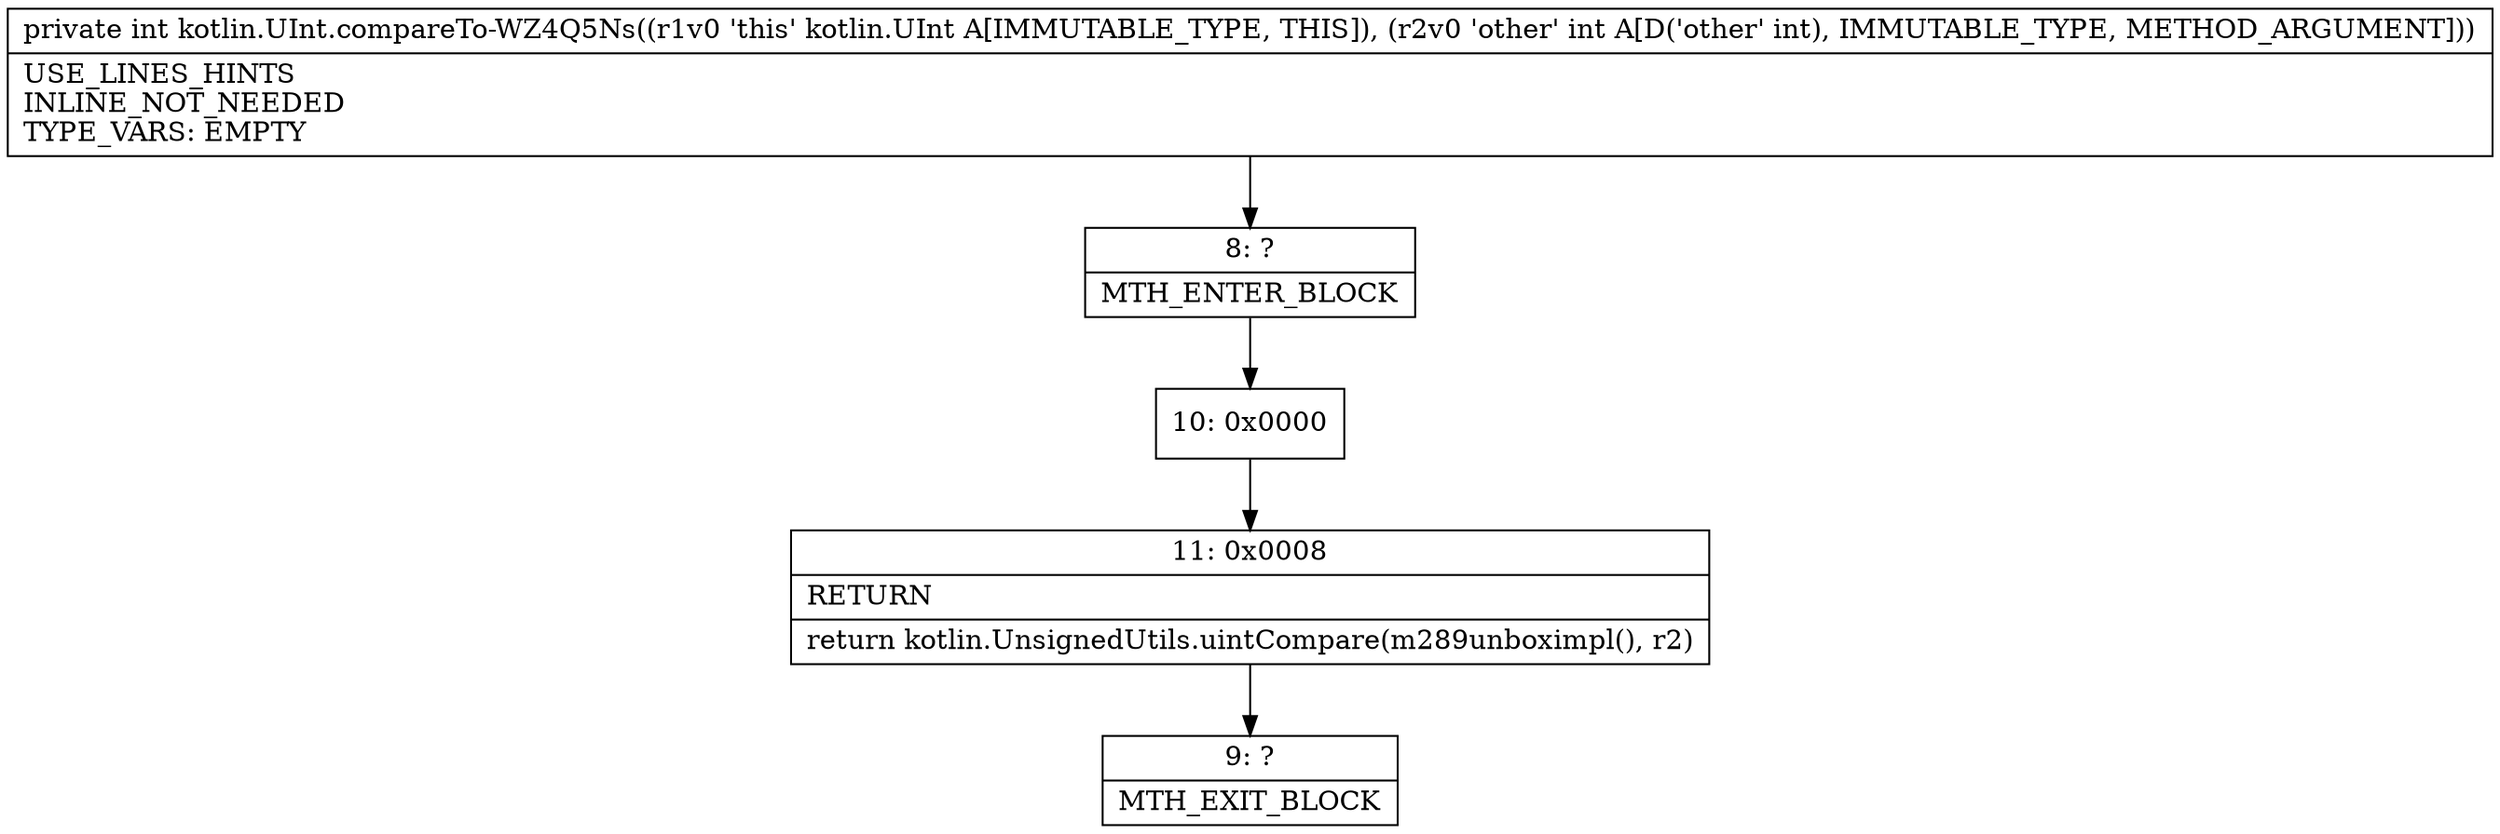 digraph "CFG forkotlin.UInt.compareTo\-WZ4Q5Ns(I)I" {
Node_8 [shape=record,label="{8\:\ ?|MTH_ENTER_BLOCK\l}"];
Node_10 [shape=record,label="{10\:\ 0x0000}"];
Node_11 [shape=record,label="{11\:\ 0x0008|RETURN\l|return kotlin.UnsignedUtils.uintCompare(m289unboximpl(), r2)\l}"];
Node_9 [shape=record,label="{9\:\ ?|MTH_EXIT_BLOCK\l}"];
MethodNode[shape=record,label="{private int kotlin.UInt.compareTo\-WZ4Q5Ns((r1v0 'this' kotlin.UInt A[IMMUTABLE_TYPE, THIS]), (r2v0 'other' int A[D('other' int), IMMUTABLE_TYPE, METHOD_ARGUMENT]))  | USE_LINES_HINTS\lINLINE_NOT_NEEDED\lTYPE_VARS: EMPTY\l}"];
MethodNode -> Node_8;Node_8 -> Node_10;
Node_10 -> Node_11;
Node_11 -> Node_9;
}

